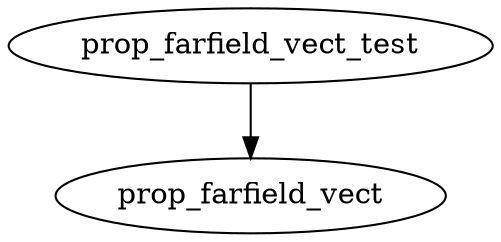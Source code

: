 /* Created by mdot for Matlab */
digraph m2html {
  prop_farfield_vect_test -> prop_farfield_vect;

  prop_farfield_vect [URL="prop_farfield_vect.html"];
  prop_farfield_vect_test [URL="prop_farfield_vect_test.html"];
}
